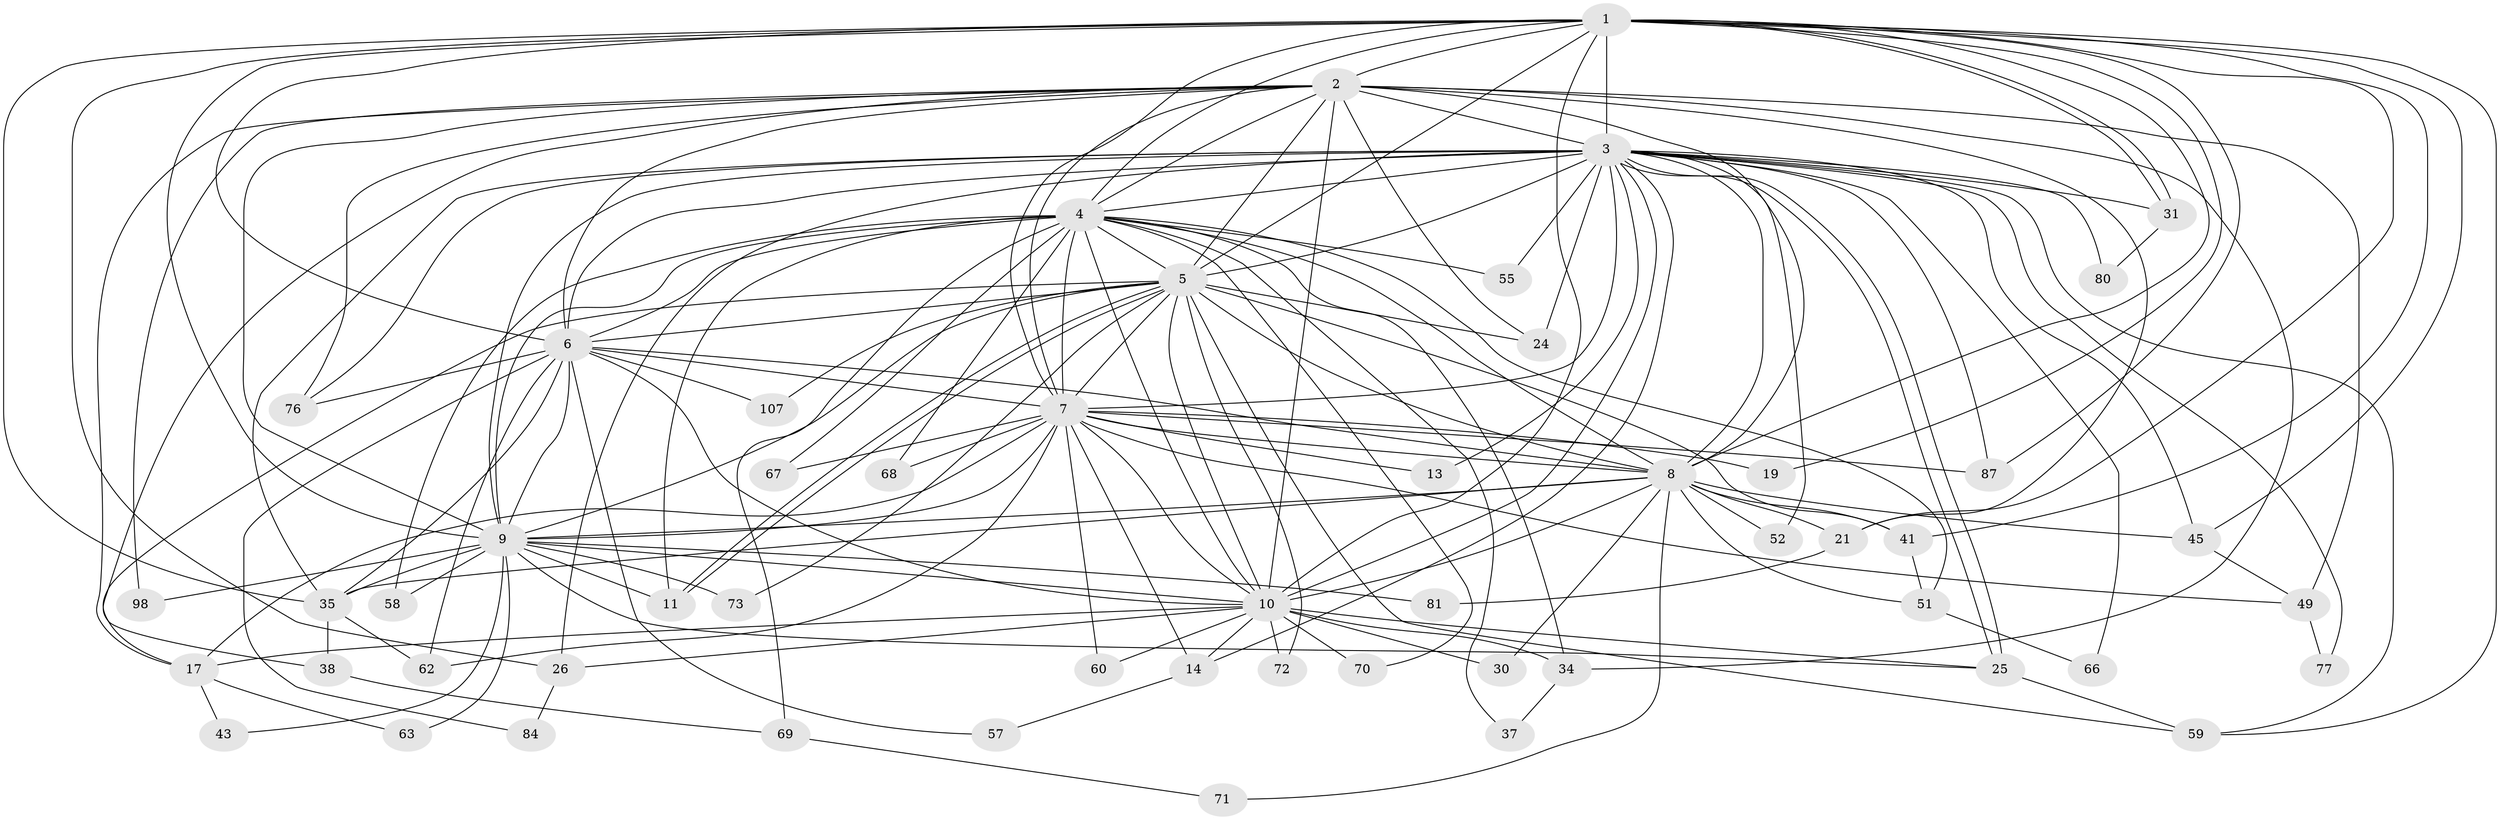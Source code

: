 // original degree distribution, {23: 0.01834862385321101, 21: 0.009174311926605505, 28: 0.009174311926605505, 22: 0.01834862385321101, 17: 0.009174311926605505, 20: 0.009174311926605505, 18: 0.01834862385321101, 4: 0.12844036697247707, 5: 0.06422018348623854, 2: 0.5321100917431193, 6: 0.009174311926605505, 3: 0.1651376146788991, 7: 0.009174311926605505}
// Generated by graph-tools (version 1.1) at 2025/13/03/09/25 04:13:45]
// undirected, 54 vertices, 157 edges
graph export_dot {
graph [start="1"]
  node [color=gray90,style=filled];
  1 [super="+22"];
  2 [super="+74+82+27+105+96"];
  3 [super="+28+23+46+15+48+109+18+12+75+50"];
  4;
  5;
  6;
  7 [super="+39+44"];
  8 [super="+64+97+92+33+16"];
  9;
  10 [super="+32+29"];
  11 [super="+102+36"];
  13;
  14 [super="+53"];
  17 [super="+20"];
  19;
  21;
  24 [super="+42"];
  25 [super="+56"];
  26;
  30;
  31 [super="+91+78"];
  34 [super="+106"];
  35 [super="+108+83+47"];
  37;
  38;
  41 [super="+93"];
  43;
  45;
  49;
  51;
  52;
  55;
  57;
  58;
  59;
  60;
  62 [super="+90"];
  63;
  66;
  67;
  68;
  69;
  70;
  71;
  72;
  73;
  76;
  77;
  80;
  81;
  84;
  87 [super="+104"];
  98;
  107;
  1 -- 2 [weight=3];
  1 -- 3 [weight=2];
  1 -- 4;
  1 -- 5;
  1 -- 6;
  1 -- 7;
  1 -- 8;
  1 -- 9;
  1 -- 10;
  1 -- 19;
  1 -- 21;
  1 -- 26;
  1 -- 31 [weight=2];
  1 -- 31;
  1 -- 41;
  1 -- 45;
  1 -- 59;
  1 -- 87;
  1 -- 35;
  2 -- 3 [weight=3];
  2 -- 4 [weight=2];
  2 -- 5;
  2 -- 6;
  2 -- 7 [weight=2];
  2 -- 8;
  2 -- 9 [weight=2];
  2 -- 10 [weight=2];
  2 -- 21;
  2 -- 24;
  2 -- 38;
  2 -- 98;
  2 -- 34;
  2 -- 49;
  2 -- 17;
  2 -- 76;
  3 -- 4;
  3 -- 5 [weight=5];
  3 -- 6 [weight=3];
  3 -- 7 [weight=2];
  3 -- 8 [weight=2];
  3 -- 9;
  3 -- 10 [weight=2];
  3 -- 14;
  3 -- 24;
  3 -- 25;
  3 -- 25;
  3 -- 26;
  3 -- 35;
  3 -- 66;
  3 -- 45;
  3 -- 77;
  3 -- 59;
  3 -- 52;
  3 -- 87;
  3 -- 31;
  3 -- 76;
  3 -- 80;
  3 -- 13;
  3 -- 55;
  4 -- 5;
  4 -- 6;
  4 -- 7 [weight=2];
  4 -- 8;
  4 -- 9;
  4 -- 10 [weight=2];
  4 -- 34;
  4 -- 37;
  4 -- 51;
  4 -- 55;
  4 -- 58;
  4 -- 67;
  4 -- 68;
  4 -- 69;
  4 -- 70;
  4 -- 11;
  5 -- 6;
  5 -- 7;
  5 -- 8;
  5 -- 9;
  5 -- 10;
  5 -- 11;
  5 -- 11;
  5 -- 17;
  5 -- 59;
  5 -- 72;
  5 -- 73;
  5 -- 107;
  5 -- 41;
  5 -- 24;
  6 -- 7;
  6 -- 8;
  6 -- 9;
  6 -- 10;
  6 -- 57;
  6 -- 62;
  6 -- 76;
  6 -- 84;
  6 -- 107;
  6 -- 35;
  7 -- 8 [weight=2];
  7 -- 9 [weight=2];
  7 -- 10;
  7 -- 13;
  7 -- 14;
  7 -- 19;
  7 -- 49;
  7 -- 67;
  7 -- 68;
  7 -- 87;
  7 -- 60;
  7 -- 62;
  7 -- 17;
  8 -- 9 [weight=4];
  8 -- 10 [weight=3];
  8 -- 30;
  8 -- 52;
  8 -- 71;
  8 -- 51;
  8 -- 45;
  8 -- 21;
  8 -- 41;
  8 -- 35;
  9 -- 10;
  9 -- 35;
  9 -- 43;
  9 -- 58;
  9 -- 63;
  9 -- 73;
  9 -- 81;
  9 -- 98;
  9 -- 11;
  9 -- 25;
  10 -- 17;
  10 -- 30;
  10 -- 34;
  10 -- 14;
  10 -- 26;
  10 -- 72;
  10 -- 60;
  10 -- 25;
  10 -- 70;
  14 -- 57;
  17 -- 43;
  17 -- 63;
  21 -- 81;
  25 -- 59;
  26 -- 84;
  31 -- 80;
  34 -- 37;
  35 -- 38;
  35 -- 62;
  38 -- 69;
  41 -- 51;
  45 -- 49;
  49 -- 77;
  51 -- 66;
  69 -- 71;
}
